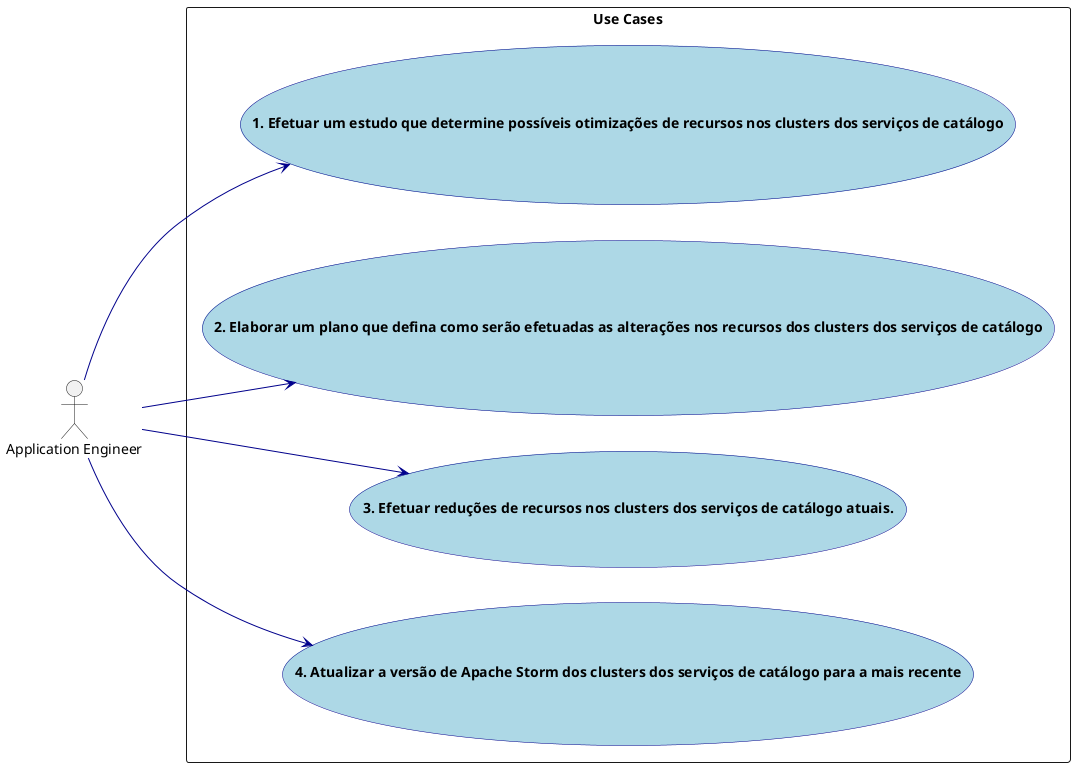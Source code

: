 @startuml ucd

skinparam usecase {
    BackgroundColor LightBlue
    BorderColor DarkBlue
    ArrowColor DarkBlue
    FontStyle Bold
}

:Application Engineer: as AE

left to right direction

rectangle "Use Cases" as uc {
  usecase "1. Efetuar um estudo que determine possíveis otimizações de recursos nos clusters dos serviços de catálogo" as UC1
  usecase "2. Elaborar um plano que defina como serão efetuadas as alterações nos recursos dos clusters dos serviços de catálogo" as UC2
  usecase "3. Efetuar reduções de recursos nos clusters dos serviços de catálogo atuais." as UC3
  usecase "4. Atualizar a versão de Apache Storm dos clusters dos serviços de catálogo para a mais recente" as UC4
}

AE --> UC1
AE --> UC2
AE --> UC3 
AE --> UC4

@enduml

